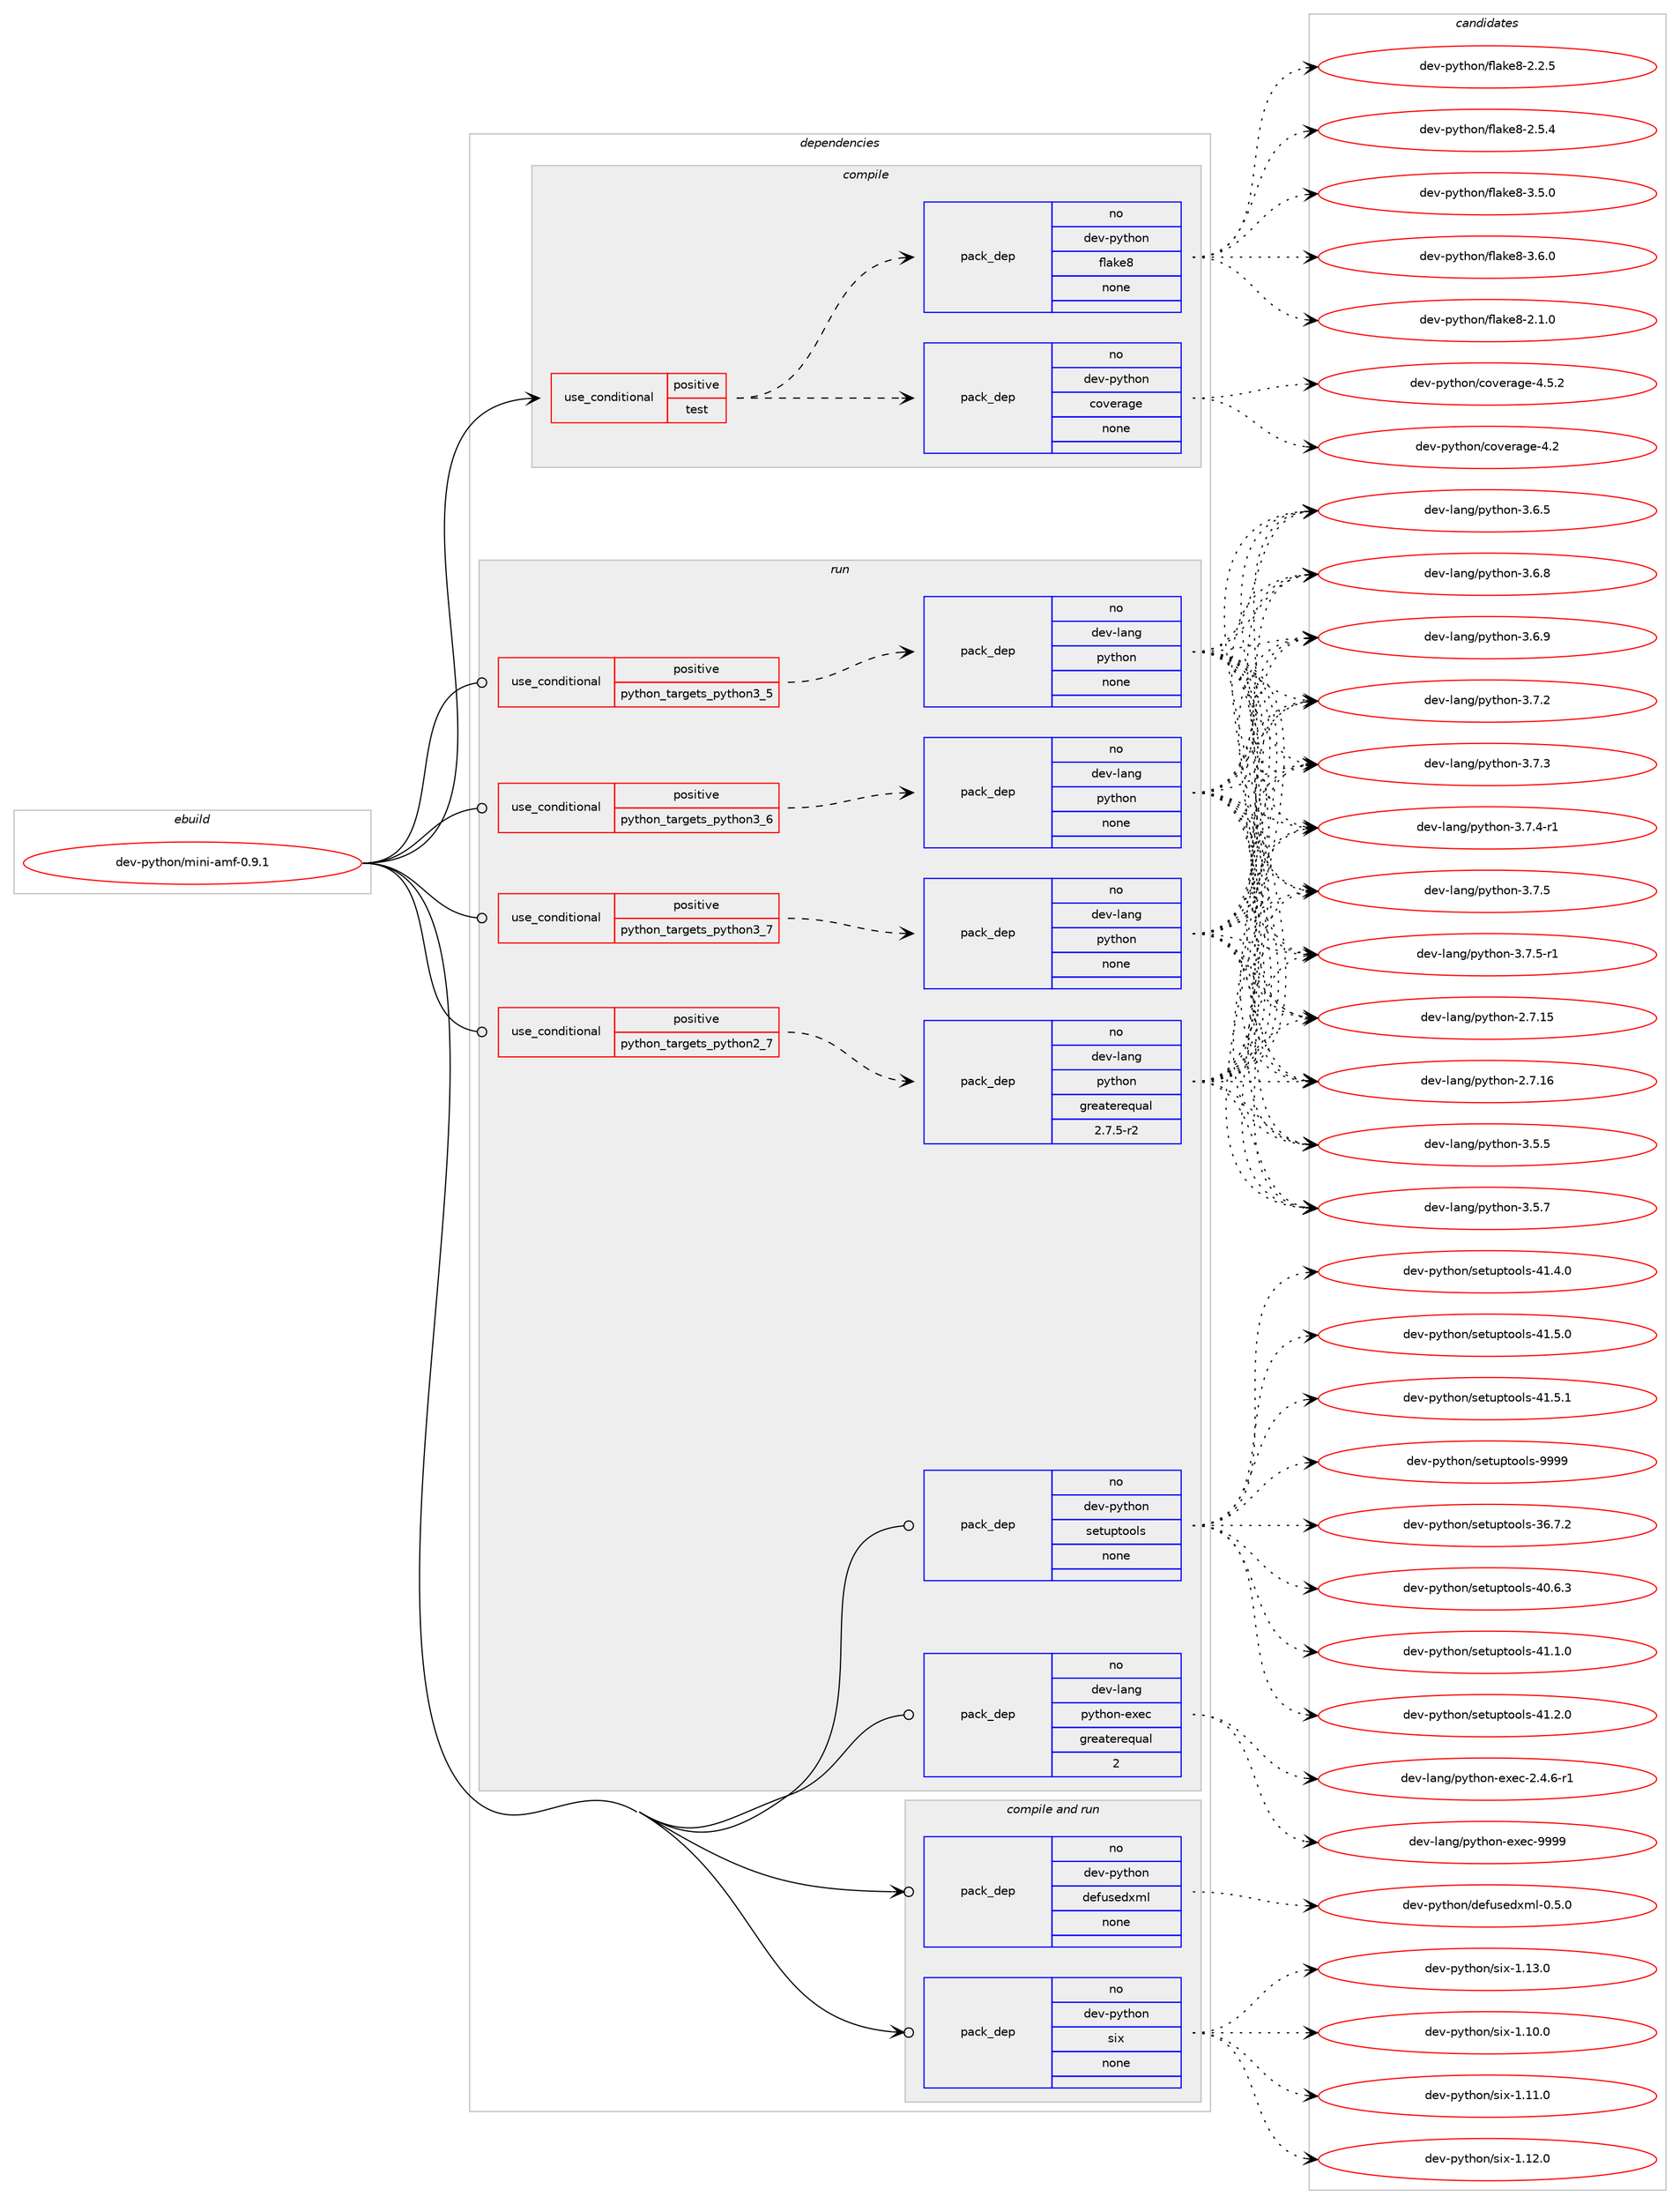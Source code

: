digraph prolog {

# *************
# Graph options
# *************

newrank=true;
concentrate=true;
compound=true;
graph [rankdir=LR,fontname=Helvetica,fontsize=10,ranksep=1.5];#, ranksep=2.5, nodesep=0.2];
edge  [arrowhead=vee];
node  [fontname=Helvetica,fontsize=10];

# **********
# The ebuild
# **********

subgraph cluster_leftcol {
color=gray;
rank=same;
label=<<i>ebuild</i>>;
id [label="dev-python/mini-amf-0.9.1", color=red, width=4, href="../dev-python/mini-amf-0.9.1.svg"];
}

# ****************
# The dependencies
# ****************

subgraph cluster_midcol {
color=gray;
label=<<i>dependencies</i>>;
subgraph cluster_compile {
fillcolor="#eeeeee";
style=filled;
label=<<i>compile</i>>;
subgraph cond142521 {
dependency614606 [label=<<TABLE BORDER="0" CELLBORDER="1" CELLSPACING="0" CELLPADDING="4"><TR><TD ROWSPAN="3" CELLPADDING="10">use_conditional</TD></TR><TR><TD>positive</TD></TR><TR><TD>test</TD></TR></TABLE>>, shape=none, color=red];
subgraph pack460280 {
dependency614607 [label=<<TABLE BORDER="0" CELLBORDER="1" CELLSPACING="0" CELLPADDING="4" WIDTH="220"><TR><TD ROWSPAN="6" CELLPADDING="30">pack_dep</TD></TR><TR><TD WIDTH="110">no</TD></TR><TR><TD>dev-python</TD></TR><TR><TD>coverage</TD></TR><TR><TD>none</TD></TR><TR><TD></TD></TR></TABLE>>, shape=none, color=blue];
}
dependency614606:e -> dependency614607:w [weight=20,style="dashed",arrowhead="vee"];
subgraph pack460281 {
dependency614608 [label=<<TABLE BORDER="0" CELLBORDER="1" CELLSPACING="0" CELLPADDING="4" WIDTH="220"><TR><TD ROWSPAN="6" CELLPADDING="30">pack_dep</TD></TR><TR><TD WIDTH="110">no</TD></TR><TR><TD>dev-python</TD></TR><TR><TD>flake8</TD></TR><TR><TD>none</TD></TR><TR><TD></TD></TR></TABLE>>, shape=none, color=blue];
}
dependency614606:e -> dependency614608:w [weight=20,style="dashed",arrowhead="vee"];
}
id:e -> dependency614606:w [weight=20,style="solid",arrowhead="vee"];
}
subgraph cluster_compileandrun {
fillcolor="#eeeeee";
style=filled;
label=<<i>compile and run</i>>;
subgraph pack460282 {
dependency614609 [label=<<TABLE BORDER="0" CELLBORDER="1" CELLSPACING="0" CELLPADDING="4" WIDTH="220"><TR><TD ROWSPAN="6" CELLPADDING="30">pack_dep</TD></TR><TR><TD WIDTH="110">no</TD></TR><TR><TD>dev-python</TD></TR><TR><TD>defusedxml</TD></TR><TR><TD>none</TD></TR><TR><TD></TD></TR></TABLE>>, shape=none, color=blue];
}
id:e -> dependency614609:w [weight=20,style="solid",arrowhead="odotvee"];
subgraph pack460283 {
dependency614610 [label=<<TABLE BORDER="0" CELLBORDER="1" CELLSPACING="0" CELLPADDING="4" WIDTH="220"><TR><TD ROWSPAN="6" CELLPADDING="30">pack_dep</TD></TR><TR><TD WIDTH="110">no</TD></TR><TR><TD>dev-python</TD></TR><TR><TD>six</TD></TR><TR><TD>none</TD></TR><TR><TD></TD></TR></TABLE>>, shape=none, color=blue];
}
id:e -> dependency614610:w [weight=20,style="solid",arrowhead="odotvee"];
}
subgraph cluster_run {
fillcolor="#eeeeee";
style=filled;
label=<<i>run</i>>;
subgraph cond142522 {
dependency614611 [label=<<TABLE BORDER="0" CELLBORDER="1" CELLSPACING="0" CELLPADDING="4"><TR><TD ROWSPAN="3" CELLPADDING="10">use_conditional</TD></TR><TR><TD>positive</TD></TR><TR><TD>python_targets_python2_7</TD></TR></TABLE>>, shape=none, color=red];
subgraph pack460284 {
dependency614612 [label=<<TABLE BORDER="0" CELLBORDER="1" CELLSPACING="0" CELLPADDING="4" WIDTH="220"><TR><TD ROWSPAN="6" CELLPADDING="30">pack_dep</TD></TR><TR><TD WIDTH="110">no</TD></TR><TR><TD>dev-lang</TD></TR><TR><TD>python</TD></TR><TR><TD>greaterequal</TD></TR><TR><TD>2.7.5-r2</TD></TR></TABLE>>, shape=none, color=blue];
}
dependency614611:e -> dependency614612:w [weight=20,style="dashed",arrowhead="vee"];
}
id:e -> dependency614611:w [weight=20,style="solid",arrowhead="odot"];
subgraph cond142523 {
dependency614613 [label=<<TABLE BORDER="0" CELLBORDER="1" CELLSPACING="0" CELLPADDING="4"><TR><TD ROWSPAN="3" CELLPADDING="10">use_conditional</TD></TR><TR><TD>positive</TD></TR><TR><TD>python_targets_python3_5</TD></TR></TABLE>>, shape=none, color=red];
subgraph pack460285 {
dependency614614 [label=<<TABLE BORDER="0" CELLBORDER="1" CELLSPACING="0" CELLPADDING="4" WIDTH="220"><TR><TD ROWSPAN="6" CELLPADDING="30">pack_dep</TD></TR><TR><TD WIDTH="110">no</TD></TR><TR><TD>dev-lang</TD></TR><TR><TD>python</TD></TR><TR><TD>none</TD></TR><TR><TD></TD></TR></TABLE>>, shape=none, color=blue];
}
dependency614613:e -> dependency614614:w [weight=20,style="dashed",arrowhead="vee"];
}
id:e -> dependency614613:w [weight=20,style="solid",arrowhead="odot"];
subgraph cond142524 {
dependency614615 [label=<<TABLE BORDER="0" CELLBORDER="1" CELLSPACING="0" CELLPADDING="4"><TR><TD ROWSPAN="3" CELLPADDING="10">use_conditional</TD></TR><TR><TD>positive</TD></TR><TR><TD>python_targets_python3_6</TD></TR></TABLE>>, shape=none, color=red];
subgraph pack460286 {
dependency614616 [label=<<TABLE BORDER="0" CELLBORDER="1" CELLSPACING="0" CELLPADDING="4" WIDTH="220"><TR><TD ROWSPAN="6" CELLPADDING="30">pack_dep</TD></TR><TR><TD WIDTH="110">no</TD></TR><TR><TD>dev-lang</TD></TR><TR><TD>python</TD></TR><TR><TD>none</TD></TR><TR><TD></TD></TR></TABLE>>, shape=none, color=blue];
}
dependency614615:e -> dependency614616:w [weight=20,style="dashed",arrowhead="vee"];
}
id:e -> dependency614615:w [weight=20,style="solid",arrowhead="odot"];
subgraph cond142525 {
dependency614617 [label=<<TABLE BORDER="0" CELLBORDER="1" CELLSPACING="0" CELLPADDING="4"><TR><TD ROWSPAN="3" CELLPADDING="10">use_conditional</TD></TR><TR><TD>positive</TD></TR><TR><TD>python_targets_python3_7</TD></TR></TABLE>>, shape=none, color=red];
subgraph pack460287 {
dependency614618 [label=<<TABLE BORDER="0" CELLBORDER="1" CELLSPACING="0" CELLPADDING="4" WIDTH="220"><TR><TD ROWSPAN="6" CELLPADDING="30">pack_dep</TD></TR><TR><TD WIDTH="110">no</TD></TR><TR><TD>dev-lang</TD></TR><TR><TD>python</TD></TR><TR><TD>none</TD></TR><TR><TD></TD></TR></TABLE>>, shape=none, color=blue];
}
dependency614617:e -> dependency614618:w [weight=20,style="dashed",arrowhead="vee"];
}
id:e -> dependency614617:w [weight=20,style="solid",arrowhead="odot"];
subgraph pack460288 {
dependency614619 [label=<<TABLE BORDER="0" CELLBORDER="1" CELLSPACING="0" CELLPADDING="4" WIDTH="220"><TR><TD ROWSPAN="6" CELLPADDING="30">pack_dep</TD></TR><TR><TD WIDTH="110">no</TD></TR><TR><TD>dev-lang</TD></TR><TR><TD>python-exec</TD></TR><TR><TD>greaterequal</TD></TR><TR><TD>2</TD></TR></TABLE>>, shape=none, color=blue];
}
id:e -> dependency614619:w [weight=20,style="solid",arrowhead="odot"];
subgraph pack460289 {
dependency614620 [label=<<TABLE BORDER="0" CELLBORDER="1" CELLSPACING="0" CELLPADDING="4" WIDTH="220"><TR><TD ROWSPAN="6" CELLPADDING="30">pack_dep</TD></TR><TR><TD WIDTH="110">no</TD></TR><TR><TD>dev-python</TD></TR><TR><TD>setuptools</TD></TR><TR><TD>none</TD></TR><TR><TD></TD></TR></TABLE>>, shape=none, color=blue];
}
id:e -> dependency614620:w [weight=20,style="solid",arrowhead="odot"];
}
}

# **************
# The candidates
# **************

subgraph cluster_choices {
rank=same;
color=gray;
label=<<i>candidates</i>>;

subgraph choice460280 {
color=black;
nodesep=1;
choice1001011184511212111610411111047991111181011149710310145524650 [label="dev-python/coverage-4.2", color=red, width=4,href="../dev-python/coverage-4.2.svg"];
choice10010111845112121116104111110479911111810111497103101455246534650 [label="dev-python/coverage-4.5.2", color=red, width=4,href="../dev-python/coverage-4.5.2.svg"];
dependency614607:e -> choice1001011184511212111610411111047991111181011149710310145524650:w [style=dotted,weight="100"];
dependency614607:e -> choice10010111845112121116104111110479911111810111497103101455246534650:w [style=dotted,weight="100"];
}
subgraph choice460281 {
color=black;
nodesep=1;
choice10010111845112121116104111110471021089710710156455046494648 [label="dev-python/flake8-2.1.0", color=red, width=4,href="../dev-python/flake8-2.1.0.svg"];
choice10010111845112121116104111110471021089710710156455046504653 [label="dev-python/flake8-2.2.5", color=red, width=4,href="../dev-python/flake8-2.2.5.svg"];
choice10010111845112121116104111110471021089710710156455046534652 [label="dev-python/flake8-2.5.4", color=red, width=4,href="../dev-python/flake8-2.5.4.svg"];
choice10010111845112121116104111110471021089710710156455146534648 [label="dev-python/flake8-3.5.0", color=red, width=4,href="../dev-python/flake8-3.5.0.svg"];
choice10010111845112121116104111110471021089710710156455146544648 [label="dev-python/flake8-3.6.0", color=red, width=4,href="../dev-python/flake8-3.6.0.svg"];
dependency614608:e -> choice10010111845112121116104111110471021089710710156455046494648:w [style=dotted,weight="100"];
dependency614608:e -> choice10010111845112121116104111110471021089710710156455046504653:w [style=dotted,weight="100"];
dependency614608:e -> choice10010111845112121116104111110471021089710710156455046534652:w [style=dotted,weight="100"];
dependency614608:e -> choice10010111845112121116104111110471021089710710156455146534648:w [style=dotted,weight="100"];
dependency614608:e -> choice10010111845112121116104111110471021089710710156455146544648:w [style=dotted,weight="100"];
}
subgraph choice460282 {
color=black;
nodesep=1;
choice1001011184511212111610411111047100101102117115101100120109108454846534648 [label="dev-python/defusedxml-0.5.0", color=red, width=4,href="../dev-python/defusedxml-0.5.0.svg"];
dependency614609:e -> choice1001011184511212111610411111047100101102117115101100120109108454846534648:w [style=dotted,weight="100"];
}
subgraph choice460283 {
color=black;
nodesep=1;
choice100101118451121211161041111104711510512045494649484648 [label="dev-python/six-1.10.0", color=red, width=4,href="../dev-python/six-1.10.0.svg"];
choice100101118451121211161041111104711510512045494649494648 [label="dev-python/six-1.11.0", color=red, width=4,href="../dev-python/six-1.11.0.svg"];
choice100101118451121211161041111104711510512045494649504648 [label="dev-python/six-1.12.0", color=red, width=4,href="../dev-python/six-1.12.0.svg"];
choice100101118451121211161041111104711510512045494649514648 [label="dev-python/six-1.13.0", color=red, width=4,href="../dev-python/six-1.13.0.svg"];
dependency614610:e -> choice100101118451121211161041111104711510512045494649484648:w [style=dotted,weight="100"];
dependency614610:e -> choice100101118451121211161041111104711510512045494649494648:w [style=dotted,weight="100"];
dependency614610:e -> choice100101118451121211161041111104711510512045494649504648:w [style=dotted,weight="100"];
dependency614610:e -> choice100101118451121211161041111104711510512045494649514648:w [style=dotted,weight="100"];
}
subgraph choice460284 {
color=black;
nodesep=1;
choice10010111845108971101034711212111610411111045504655464953 [label="dev-lang/python-2.7.15", color=red, width=4,href="../dev-lang/python-2.7.15.svg"];
choice10010111845108971101034711212111610411111045504655464954 [label="dev-lang/python-2.7.16", color=red, width=4,href="../dev-lang/python-2.7.16.svg"];
choice100101118451089711010347112121116104111110455146534653 [label="dev-lang/python-3.5.5", color=red, width=4,href="../dev-lang/python-3.5.5.svg"];
choice100101118451089711010347112121116104111110455146534655 [label="dev-lang/python-3.5.7", color=red, width=4,href="../dev-lang/python-3.5.7.svg"];
choice100101118451089711010347112121116104111110455146544653 [label="dev-lang/python-3.6.5", color=red, width=4,href="../dev-lang/python-3.6.5.svg"];
choice100101118451089711010347112121116104111110455146544656 [label="dev-lang/python-3.6.8", color=red, width=4,href="../dev-lang/python-3.6.8.svg"];
choice100101118451089711010347112121116104111110455146544657 [label="dev-lang/python-3.6.9", color=red, width=4,href="../dev-lang/python-3.6.9.svg"];
choice100101118451089711010347112121116104111110455146554650 [label="dev-lang/python-3.7.2", color=red, width=4,href="../dev-lang/python-3.7.2.svg"];
choice100101118451089711010347112121116104111110455146554651 [label="dev-lang/python-3.7.3", color=red, width=4,href="../dev-lang/python-3.7.3.svg"];
choice1001011184510897110103471121211161041111104551465546524511449 [label="dev-lang/python-3.7.4-r1", color=red, width=4,href="../dev-lang/python-3.7.4-r1.svg"];
choice100101118451089711010347112121116104111110455146554653 [label="dev-lang/python-3.7.5", color=red, width=4,href="../dev-lang/python-3.7.5.svg"];
choice1001011184510897110103471121211161041111104551465546534511449 [label="dev-lang/python-3.7.5-r1", color=red, width=4,href="../dev-lang/python-3.7.5-r1.svg"];
dependency614612:e -> choice10010111845108971101034711212111610411111045504655464953:w [style=dotted,weight="100"];
dependency614612:e -> choice10010111845108971101034711212111610411111045504655464954:w [style=dotted,weight="100"];
dependency614612:e -> choice100101118451089711010347112121116104111110455146534653:w [style=dotted,weight="100"];
dependency614612:e -> choice100101118451089711010347112121116104111110455146534655:w [style=dotted,weight="100"];
dependency614612:e -> choice100101118451089711010347112121116104111110455146544653:w [style=dotted,weight="100"];
dependency614612:e -> choice100101118451089711010347112121116104111110455146544656:w [style=dotted,weight="100"];
dependency614612:e -> choice100101118451089711010347112121116104111110455146544657:w [style=dotted,weight="100"];
dependency614612:e -> choice100101118451089711010347112121116104111110455146554650:w [style=dotted,weight="100"];
dependency614612:e -> choice100101118451089711010347112121116104111110455146554651:w [style=dotted,weight="100"];
dependency614612:e -> choice1001011184510897110103471121211161041111104551465546524511449:w [style=dotted,weight="100"];
dependency614612:e -> choice100101118451089711010347112121116104111110455146554653:w [style=dotted,weight="100"];
dependency614612:e -> choice1001011184510897110103471121211161041111104551465546534511449:w [style=dotted,weight="100"];
}
subgraph choice460285 {
color=black;
nodesep=1;
choice10010111845108971101034711212111610411111045504655464953 [label="dev-lang/python-2.7.15", color=red, width=4,href="../dev-lang/python-2.7.15.svg"];
choice10010111845108971101034711212111610411111045504655464954 [label="dev-lang/python-2.7.16", color=red, width=4,href="../dev-lang/python-2.7.16.svg"];
choice100101118451089711010347112121116104111110455146534653 [label="dev-lang/python-3.5.5", color=red, width=4,href="../dev-lang/python-3.5.5.svg"];
choice100101118451089711010347112121116104111110455146534655 [label="dev-lang/python-3.5.7", color=red, width=4,href="../dev-lang/python-3.5.7.svg"];
choice100101118451089711010347112121116104111110455146544653 [label="dev-lang/python-3.6.5", color=red, width=4,href="../dev-lang/python-3.6.5.svg"];
choice100101118451089711010347112121116104111110455146544656 [label="dev-lang/python-3.6.8", color=red, width=4,href="../dev-lang/python-3.6.8.svg"];
choice100101118451089711010347112121116104111110455146544657 [label="dev-lang/python-3.6.9", color=red, width=4,href="../dev-lang/python-3.6.9.svg"];
choice100101118451089711010347112121116104111110455146554650 [label="dev-lang/python-3.7.2", color=red, width=4,href="../dev-lang/python-3.7.2.svg"];
choice100101118451089711010347112121116104111110455146554651 [label="dev-lang/python-3.7.3", color=red, width=4,href="../dev-lang/python-3.7.3.svg"];
choice1001011184510897110103471121211161041111104551465546524511449 [label="dev-lang/python-3.7.4-r1", color=red, width=4,href="../dev-lang/python-3.7.4-r1.svg"];
choice100101118451089711010347112121116104111110455146554653 [label="dev-lang/python-3.7.5", color=red, width=4,href="../dev-lang/python-3.7.5.svg"];
choice1001011184510897110103471121211161041111104551465546534511449 [label="dev-lang/python-3.7.5-r1", color=red, width=4,href="../dev-lang/python-3.7.5-r1.svg"];
dependency614614:e -> choice10010111845108971101034711212111610411111045504655464953:w [style=dotted,weight="100"];
dependency614614:e -> choice10010111845108971101034711212111610411111045504655464954:w [style=dotted,weight="100"];
dependency614614:e -> choice100101118451089711010347112121116104111110455146534653:w [style=dotted,weight="100"];
dependency614614:e -> choice100101118451089711010347112121116104111110455146534655:w [style=dotted,weight="100"];
dependency614614:e -> choice100101118451089711010347112121116104111110455146544653:w [style=dotted,weight="100"];
dependency614614:e -> choice100101118451089711010347112121116104111110455146544656:w [style=dotted,weight="100"];
dependency614614:e -> choice100101118451089711010347112121116104111110455146544657:w [style=dotted,weight="100"];
dependency614614:e -> choice100101118451089711010347112121116104111110455146554650:w [style=dotted,weight="100"];
dependency614614:e -> choice100101118451089711010347112121116104111110455146554651:w [style=dotted,weight="100"];
dependency614614:e -> choice1001011184510897110103471121211161041111104551465546524511449:w [style=dotted,weight="100"];
dependency614614:e -> choice100101118451089711010347112121116104111110455146554653:w [style=dotted,weight="100"];
dependency614614:e -> choice1001011184510897110103471121211161041111104551465546534511449:w [style=dotted,weight="100"];
}
subgraph choice460286 {
color=black;
nodesep=1;
choice10010111845108971101034711212111610411111045504655464953 [label="dev-lang/python-2.7.15", color=red, width=4,href="../dev-lang/python-2.7.15.svg"];
choice10010111845108971101034711212111610411111045504655464954 [label="dev-lang/python-2.7.16", color=red, width=4,href="../dev-lang/python-2.7.16.svg"];
choice100101118451089711010347112121116104111110455146534653 [label="dev-lang/python-3.5.5", color=red, width=4,href="../dev-lang/python-3.5.5.svg"];
choice100101118451089711010347112121116104111110455146534655 [label="dev-lang/python-3.5.7", color=red, width=4,href="../dev-lang/python-3.5.7.svg"];
choice100101118451089711010347112121116104111110455146544653 [label="dev-lang/python-3.6.5", color=red, width=4,href="../dev-lang/python-3.6.5.svg"];
choice100101118451089711010347112121116104111110455146544656 [label="dev-lang/python-3.6.8", color=red, width=4,href="../dev-lang/python-3.6.8.svg"];
choice100101118451089711010347112121116104111110455146544657 [label="dev-lang/python-3.6.9", color=red, width=4,href="../dev-lang/python-3.6.9.svg"];
choice100101118451089711010347112121116104111110455146554650 [label="dev-lang/python-3.7.2", color=red, width=4,href="../dev-lang/python-3.7.2.svg"];
choice100101118451089711010347112121116104111110455146554651 [label="dev-lang/python-3.7.3", color=red, width=4,href="../dev-lang/python-3.7.3.svg"];
choice1001011184510897110103471121211161041111104551465546524511449 [label="dev-lang/python-3.7.4-r1", color=red, width=4,href="../dev-lang/python-3.7.4-r1.svg"];
choice100101118451089711010347112121116104111110455146554653 [label="dev-lang/python-3.7.5", color=red, width=4,href="../dev-lang/python-3.7.5.svg"];
choice1001011184510897110103471121211161041111104551465546534511449 [label="dev-lang/python-3.7.5-r1", color=red, width=4,href="../dev-lang/python-3.7.5-r1.svg"];
dependency614616:e -> choice10010111845108971101034711212111610411111045504655464953:w [style=dotted,weight="100"];
dependency614616:e -> choice10010111845108971101034711212111610411111045504655464954:w [style=dotted,weight="100"];
dependency614616:e -> choice100101118451089711010347112121116104111110455146534653:w [style=dotted,weight="100"];
dependency614616:e -> choice100101118451089711010347112121116104111110455146534655:w [style=dotted,weight="100"];
dependency614616:e -> choice100101118451089711010347112121116104111110455146544653:w [style=dotted,weight="100"];
dependency614616:e -> choice100101118451089711010347112121116104111110455146544656:w [style=dotted,weight="100"];
dependency614616:e -> choice100101118451089711010347112121116104111110455146544657:w [style=dotted,weight="100"];
dependency614616:e -> choice100101118451089711010347112121116104111110455146554650:w [style=dotted,weight="100"];
dependency614616:e -> choice100101118451089711010347112121116104111110455146554651:w [style=dotted,weight="100"];
dependency614616:e -> choice1001011184510897110103471121211161041111104551465546524511449:w [style=dotted,weight="100"];
dependency614616:e -> choice100101118451089711010347112121116104111110455146554653:w [style=dotted,weight="100"];
dependency614616:e -> choice1001011184510897110103471121211161041111104551465546534511449:w [style=dotted,weight="100"];
}
subgraph choice460287 {
color=black;
nodesep=1;
choice10010111845108971101034711212111610411111045504655464953 [label="dev-lang/python-2.7.15", color=red, width=4,href="../dev-lang/python-2.7.15.svg"];
choice10010111845108971101034711212111610411111045504655464954 [label="dev-lang/python-2.7.16", color=red, width=4,href="../dev-lang/python-2.7.16.svg"];
choice100101118451089711010347112121116104111110455146534653 [label="dev-lang/python-3.5.5", color=red, width=4,href="../dev-lang/python-3.5.5.svg"];
choice100101118451089711010347112121116104111110455146534655 [label="dev-lang/python-3.5.7", color=red, width=4,href="../dev-lang/python-3.5.7.svg"];
choice100101118451089711010347112121116104111110455146544653 [label="dev-lang/python-3.6.5", color=red, width=4,href="../dev-lang/python-3.6.5.svg"];
choice100101118451089711010347112121116104111110455146544656 [label="dev-lang/python-3.6.8", color=red, width=4,href="../dev-lang/python-3.6.8.svg"];
choice100101118451089711010347112121116104111110455146544657 [label="dev-lang/python-3.6.9", color=red, width=4,href="../dev-lang/python-3.6.9.svg"];
choice100101118451089711010347112121116104111110455146554650 [label="dev-lang/python-3.7.2", color=red, width=4,href="../dev-lang/python-3.7.2.svg"];
choice100101118451089711010347112121116104111110455146554651 [label="dev-lang/python-3.7.3", color=red, width=4,href="../dev-lang/python-3.7.3.svg"];
choice1001011184510897110103471121211161041111104551465546524511449 [label="dev-lang/python-3.7.4-r1", color=red, width=4,href="../dev-lang/python-3.7.4-r1.svg"];
choice100101118451089711010347112121116104111110455146554653 [label="dev-lang/python-3.7.5", color=red, width=4,href="../dev-lang/python-3.7.5.svg"];
choice1001011184510897110103471121211161041111104551465546534511449 [label="dev-lang/python-3.7.5-r1", color=red, width=4,href="../dev-lang/python-3.7.5-r1.svg"];
dependency614618:e -> choice10010111845108971101034711212111610411111045504655464953:w [style=dotted,weight="100"];
dependency614618:e -> choice10010111845108971101034711212111610411111045504655464954:w [style=dotted,weight="100"];
dependency614618:e -> choice100101118451089711010347112121116104111110455146534653:w [style=dotted,weight="100"];
dependency614618:e -> choice100101118451089711010347112121116104111110455146534655:w [style=dotted,weight="100"];
dependency614618:e -> choice100101118451089711010347112121116104111110455146544653:w [style=dotted,weight="100"];
dependency614618:e -> choice100101118451089711010347112121116104111110455146544656:w [style=dotted,weight="100"];
dependency614618:e -> choice100101118451089711010347112121116104111110455146544657:w [style=dotted,weight="100"];
dependency614618:e -> choice100101118451089711010347112121116104111110455146554650:w [style=dotted,weight="100"];
dependency614618:e -> choice100101118451089711010347112121116104111110455146554651:w [style=dotted,weight="100"];
dependency614618:e -> choice1001011184510897110103471121211161041111104551465546524511449:w [style=dotted,weight="100"];
dependency614618:e -> choice100101118451089711010347112121116104111110455146554653:w [style=dotted,weight="100"];
dependency614618:e -> choice1001011184510897110103471121211161041111104551465546534511449:w [style=dotted,weight="100"];
}
subgraph choice460288 {
color=black;
nodesep=1;
choice10010111845108971101034711212111610411111045101120101994550465246544511449 [label="dev-lang/python-exec-2.4.6-r1", color=red, width=4,href="../dev-lang/python-exec-2.4.6-r1.svg"];
choice10010111845108971101034711212111610411111045101120101994557575757 [label="dev-lang/python-exec-9999", color=red, width=4,href="../dev-lang/python-exec-9999.svg"];
dependency614619:e -> choice10010111845108971101034711212111610411111045101120101994550465246544511449:w [style=dotted,weight="100"];
dependency614619:e -> choice10010111845108971101034711212111610411111045101120101994557575757:w [style=dotted,weight="100"];
}
subgraph choice460289 {
color=black;
nodesep=1;
choice100101118451121211161041111104711510111611711211611111110811545515446554650 [label="dev-python/setuptools-36.7.2", color=red, width=4,href="../dev-python/setuptools-36.7.2.svg"];
choice100101118451121211161041111104711510111611711211611111110811545524846544651 [label="dev-python/setuptools-40.6.3", color=red, width=4,href="../dev-python/setuptools-40.6.3.svg"];
choice100101118451121211161041111104711510111611711211611111110811545524946494648 [label="dev-python/setuptools-41.1.0", color=red, width=4,href="../dev-python/setuptools-41.1.0.svg"];
choice100101118451121211161041111104711510111611711211611111110811545524946504648 [label="dev-python/setuptools-41.2.0", color=red, width=4,href="../dev-python/setuptools-41.2.0.svg"];
choice100101118451121211161041111104711510111611711211611111110811545524946524648 [label="dev-python/setuptools-41.4.0", color=red, width=4,href="../dev-python/setuptools-41.4.0.svg"];
choice100101118451121211161041111104711510111611711211611111110811545524946534648 [label="dev-python/setuptools-41.5.0", color=red, width=4,href="../dev-python/setuptools-41.5.0.svg"];
choice100101118451121211161041111104711510111611711211611111110811545524946534649 [label="dev-python/setuptools-41.5.1", color=red, width=4,href="../dev-python/setuptools-41.5.1.svg"];
choice10010111845112121116104111110471151011161171121161111111081154557575757 [label="dev-python/setuptools-9999", color=red, width=4,href="../dev-python/setuptools-9999.svg"];
dependency614620:e -> choice100101118451121211161041111104711510111611711211611111110811545515446554650:w [style=dotted,weight="100"];
dependency614620:e -> choice100101118451121211161041111104711510111611711211611111110811545524846544651:w [style=dotted,weight="100"];
dependency614620:e -> choice100101118451121211161041111104711510111611711211611111110811545524946494648:w [style=dotted,weight="100"];
dependency614620:e -> choice100101118451121211161041111104711510111611711211611111110811545524946504648:w [style=dotted,weight="100"];
dependency614620:e -> choice100101118451121211161041111104711510111611711211611111110811545524946524648:w [style=dotted,weight="100"];
dependency614620:e -> choice100101118451121211161041111104711510111611711211611111110811545524946534648:w [style=dotted,weight="100"];
dependency614620:e -> choice100101118451121211161041111104711510111611711211611111110811545524946534649:w [style=dotted,weight="100"];
dependency614620:e -> choice10010111845112121116104111110471151011161171121161111111081154557575757:w [style=dotted,weight="100"];
}
}

}
